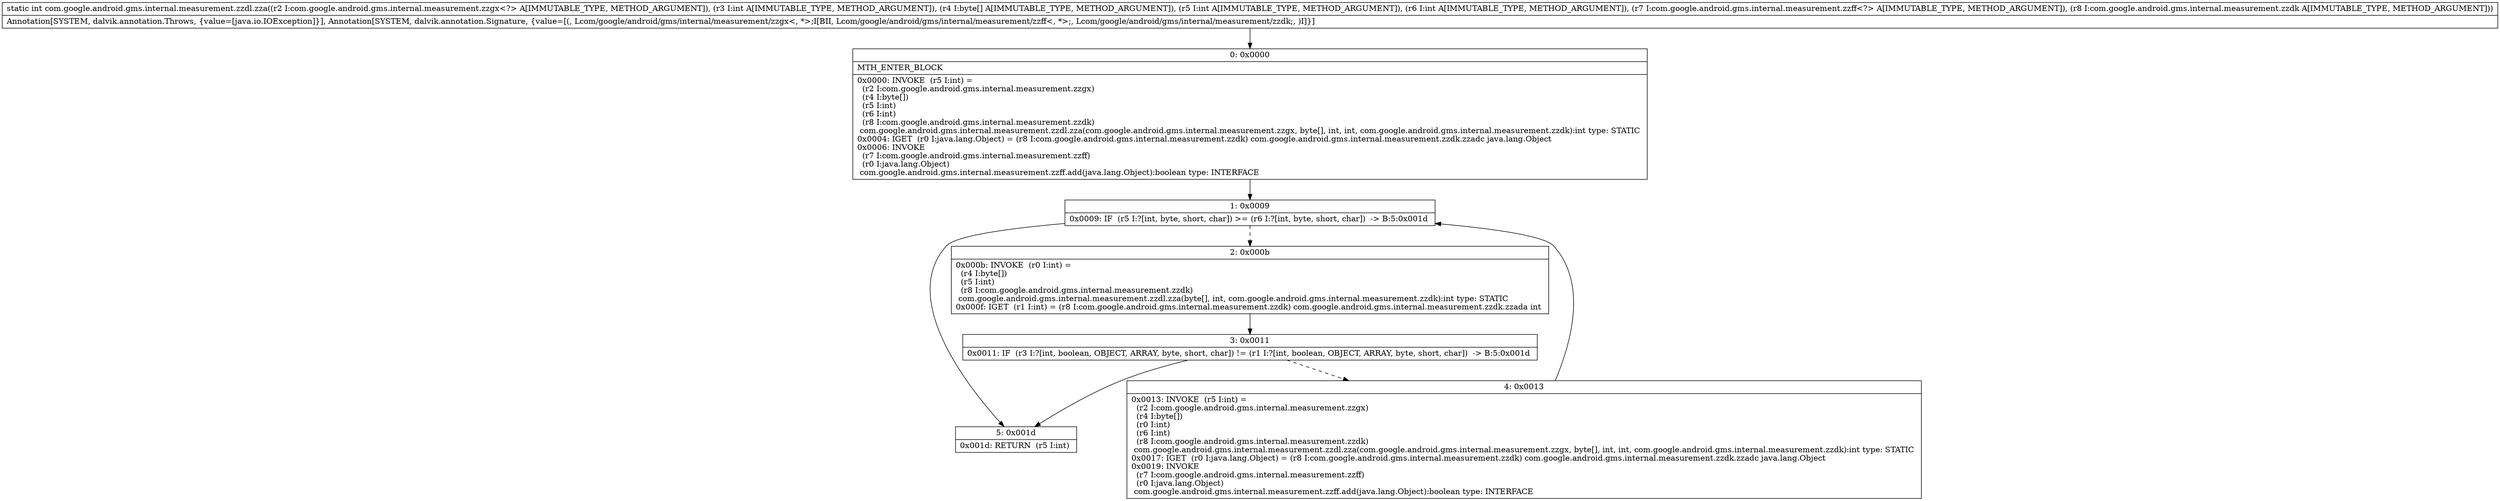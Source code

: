 digraph "CFG forcom.google.android.gms.internal.measurement.zzdl.zza(Lcom\/google\/android\/gms\/internal\/measurement\/zzgx;I[BIILcom\/google\/android\/gms\/internal\/measurement\/zzff;Lcom\/google\/android\/gms\/internal\/measurement\/zzdk;)I" {
Node_0 [shape=record,label="{0\:\ 0x0000|MTH_ENTER_BLOCK\l|0x0000: INVOKE  (r5 I:int) = \l  (r2 I:com.google.android.gms.internal.measurement.zzgx)\l  (r4 I:byte[])\l  (r5 I:int)\l  (r6 I:int)\l  (r8 I:com.google.android.gms.internal.measurement.zzdk)\l com.google.android.gms.internal.measurement.zzdl.zza(com.google.android.gms.internal.measurement.zzgx, byte[], int, int, com.google.android.gms.internal.measurement.zzdk):int type: STATIC \l0x0004: IGET  (r0 I:java.lang.Object) = (r8 I:com.google.android.gms.internal.measurement.zzdk) com.google.android.gms.internal.measurement.zzdk.zzadc java.lang.Object \l0x0006: INVOKE  \l  (r7 I:com.google.android.gms.internal.measurement.zzff)\l  (r0 I:java.lang.Object)\l com.google.android.gms.internal.measurement.zzff.add(java.lang.Object):boolean type: INTERFACE \l}"];
Node_1 [shape=record,label="{1\:\ 0x0009|0x0009: IF  (r5 I:?[int, byte, short, char]) \>= (r6 I:?[int, byte, short, char])  \-\> B:5:0x001d \l}"];
Node_2 [shape=record,label="{2\:\ 0x000b|0x000b: INVOKE  (r0 I:int) = \l  (r4 I:byte[])\l  (r5 I:int)\l  (r8 I:com.google.android.gms.internal.measurement.zzdk)\l com.google.android.gms.internal.measurement.zzdl.zza(byte[], int, com.google.android.gms.internal.measurement.zzdk):int type: STATIC \l0x000f: IGET  (r1 I:int) = (r8 I:com.google.android.gms.internal.measurement.zzdk) com.google.android.gms.internal.measurement.zzdk.zzada int \l}"];
Node_3 [shape=record,label="{3\:\ 0x0011|0x0011: IF  (r3 I:?[int, boolean, OBJECT, ARRAY, byte, short, char]) != (r1 I:?[int, boolean, OBJECT, ARRAY, byte, short, char])  \-\> B:5:0x001d \l}"];
Node_4 [shape=record,label="{4\:\ 0x0013|0x0013: INVOKE  (r5 I:int) = \l  (r2 I:com.google.android.gms.internal.measurement.zzgx)\l  (r4 I:byte[])\l  (r0 I:int)\l  (r6 I:int)\l  (r8 I:com.google.android.gms.internal.measurement.zzdk)\l com.google.android.gms.internal.measurement.zzdl.zza(com.google.android.gms.internal.measurement.zzgx, byte[], int, int, com.google.android.gms.internal.measurement.zzdk):int type: STATIC \l0x0017: IGET  (r0 I:java.lang.Object) = (r8 I:com.google.android.gms.internal.measurement.zzdk) com.google.android.gms.internal.measurement.zzdk.zzadc java.lang.Object \l0x0019: INVOKE  \l  (r7 I:com.google.android.gms.internal.measurement.zzff)\l  (r0 I:java.lang.Object)\l com.google.android.gms.internal.measurement.zzff.add(java.lang.Object):boolean type: INTERFACE \l}"];
Node_5 [shape=record,label="{5\:\ 0x001d|0x001d: RETURN  (r5 I:int) \l}"];
MethodNode[shape=record,label="{static int com.google.android.gms.internal.measurement.zzdl.zza((r2 I:com.google.android.gms.internal.measurement.zzgx\<?\> A[IMMUTABLE_TYPE, METHOD_ARGUMENT]), (r3 I:int A[IMMUTABLE_TYPE, METHOD_ARGUMENT]), (r4 I:byte[] A[IMMUTABLE_TYPE, METHOD_ARGUMENT]), (r5 I:int A[IMMUTABLE_TYPE, METHOD_ARGUMENT]), (r6 I:int A[IMMUTABLE_TYPE, METHOD_ARGUMENT]), (r7 I:com.google.android.gms.internal.measurement.zzff\<?\> A[IMMUTABLE_TYPE, METHOD_ARGUMENT]), (r8 I:com.google.android.gms.internal.measurement.zzdk A[IMMUTABLE_TYPE, METHOD_ARGUMENT]))  | Annotation[SYSTEM, dalvik.annotation.Throws, \{value=[java.io.IOException]\}], Annotation[SYSTEM, dalvik.annotation.Signature, \{value=[(, Lcom\/google\/android\/gms\/internal\/measurement\/zzgx\<, *\>;I[BII, Lcom\/google\/android\/gms\/internal\/measurement\/zzff\<, *\>;, Lcom\/google\/android\/gms\/internal\/measurement\/zzdk;, )I]\}]\l}"];
MethodNode -> Node_0;
Node_0 -> Node_1;
Node_1 -> Node_2[style=dashed];
Node_1 -> Node_5;
Node_2 -> Node_3;
Node_3 -> Node_4[style=dashed];
Node_3 -> Node_5;
Node_4 -> Node_1;
}

